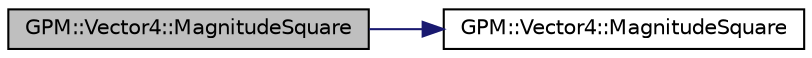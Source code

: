 digraph "GPM::Vector4::MagnitudeSquare"
{
 // INTERACTIVE_SVG=YES
 // LATEX_PDF_SIZE
  edge [fontname="Helvetica",fontsize="10",labelfontname="Helvetica",labelfontsize="10"];
  node [fontname="Helvetica",fontsize="10",shape=record];
  rankdir="LR";
  Node227 [label="GPM::Vector4::MagnitudeSquare",height=0.2,width=0.4,color="black", fillcolor="grey75", style="filled", fontcolor="black",tooltip="Calculate the squared length of the vector."];
  Node227 -> Node228 [color="midnightblue",fontsize="10",style="solid",fontname="Helvetica"];
  Node228 [label="GPM::Vector4::MagnitudeSquare",height=0.2,width=0.4,color="black", fillcolor="white", style="filled",URL="$struct_g_p_m_1_1_vector4.html#ab9382bcd0af664a24ceb88df1e4d8b12",tooltip="Calculate the squared length of the vector."];
}
